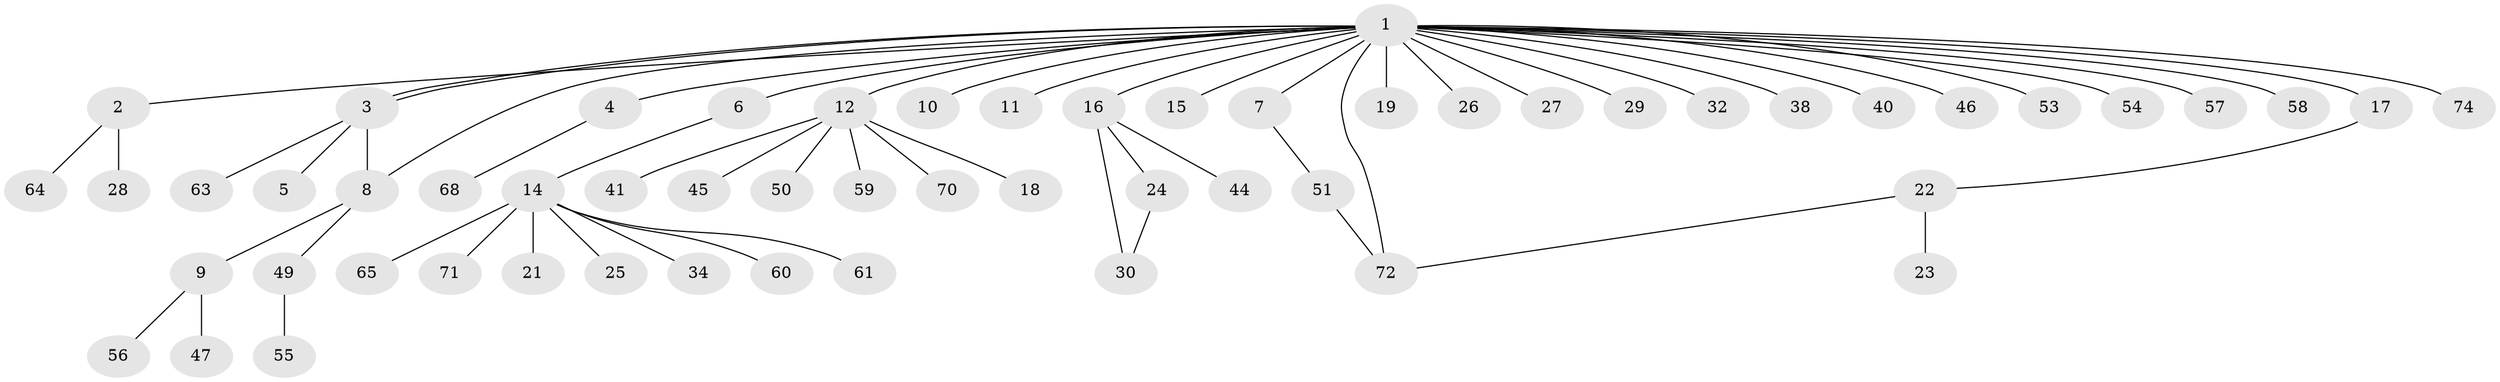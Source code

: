 // Generated by graph-tools (version 1.1) at 2025/23/03/03/25 07:23:52]
// undirected, 57 vertices, 61 edges
graph export_dot {
graph [start="1"]
  node [color=gray90,style=filled];
  1 [super="+35"];
  2 [super="+42"];
  3 [super="+62"];
  4 [super="+66"];
  5 [super="+13"];
  6;
  7 [super="+52"];
  8 [super="+20"];
  9 [super="+31"];
  10;
  11;
  12 [super="+37"];
  14 [super="+36"];
  15;
  16 [super="+33"];
  17;
  18;
  19;
  21 [super="+48"];
  22 [super="+43"];
  23;
  24;
  25;
  26;
  27;
  28 [super="+75"];
  29;
  30 [super="+39"];
  32 [super="+73"];
  34;
  38;
  40;
  41;
  44;
  45;
  46;
  47;
  49 [super="+67"];
  50;
  51 [super="+76"];
  53;
  54;
  55;
  56;
  57;
  58;
  59;
  60;
  61;
  63;
  64 [super="+69"];
  65;
  68;
  70;
  71;
  72;
  74;
  1 -- 2;
  1 -- 3;
  1 -- 3;
  1 -- 4;
  1 -- 6;
  1 -- 7;
  1 -- 8;
  1 -- 10;
  1 -- 11;
  1 -- 12;
  1 -- 15;
  1 -- 16;
  1 -- 17;
  1 -- 19;
  1 -- 26;
  1 -- 27;
  1 -- 29;
  1 -- 32;
  1 -- 38;
  1 -- 40;
  1 -- 46;
  1 -- 53;
  1 -- 54;
  1 -- 57;
  1 -- 58;
  1 -- 72;
  1 -- 74;
  2 -- 28;
  2 -- 64;
  3 -- 5;
  3 -- 8;
  3 -- 63;
  4 -- 68;
  6 -- 14;
  7 -- 51;
  8 -- 9;
  8 -- 49;
  9 -- 47;
  9 -- 56;
  12 -- 18;
  12 -- 41;
  12 -- 45;
  12 -- 50;
  12 -- 59;
  12 -- 70;
  14 -- 21;
  14 -- 25;
  14 -- 34;
  14 -- 60;
  14 -- 65;
  14 -- 71;
  14 -- 61;
  16 -- 24;
  16 -- 44;
  16 -- 30;
  17 -- 22;
  22 -- 23;
  22 -- 72;
  24 -- 30;
  49 -- 55;
  51 -- 72;
}
